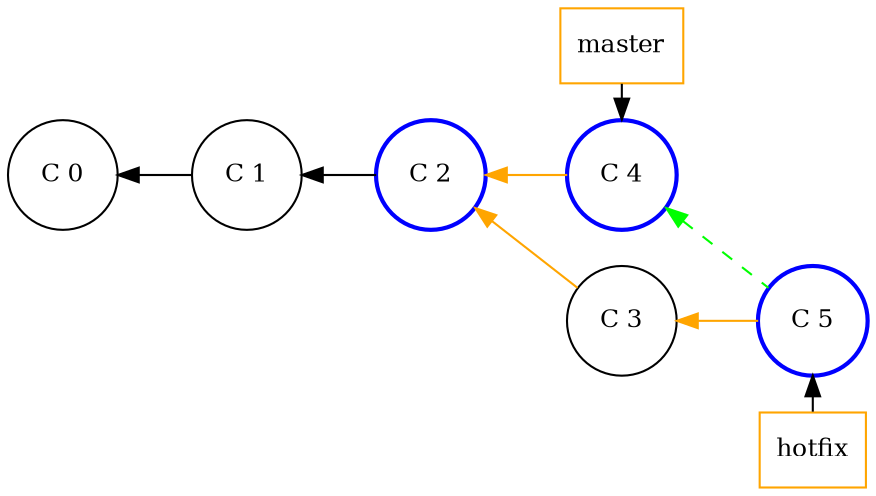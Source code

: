 digraph git_merge_fast_fwd {
    splines=line
    rankdir=LR
    bgcolor=transparent

    node[width=0.3, shape=rect,fontsize=12.0, style="", color=orange]
    edge[dir=back, style=""]
    master [label="master"]
    hotfix [label="hotfix"]

    node[ shape=circle,fontsize=12.0, style="", color=""]
    edge[dir=back, style=""]

    c_0 [label="C 0", group=master]
    c_1 [label="C 1", group=master]
    c_3 [label="C 3", group=branch]

    /* Marked nodes */
    node[shape=circle, color=blue, style=bold]
    c_2 [label="C 2", group=master]
    c_4 [label="C 4", group=master]
    c_5 [label="C 5", group=branch]

    edge[style=""]
    c_0 -> c_1 -> c_2
    edge[color=orange]
    c_2 -> c_4
    c_2 -> c_3
    c_3 -> c_5

    edge[color=""]
    master -> c_4 [dir=""]
    c_5 -> hotfix

    c_4 -> c_5 [color=green, style=dashed]

    {rank=same; master c_4 c_3}
    {rank=same; c_5 hotfix}

}
